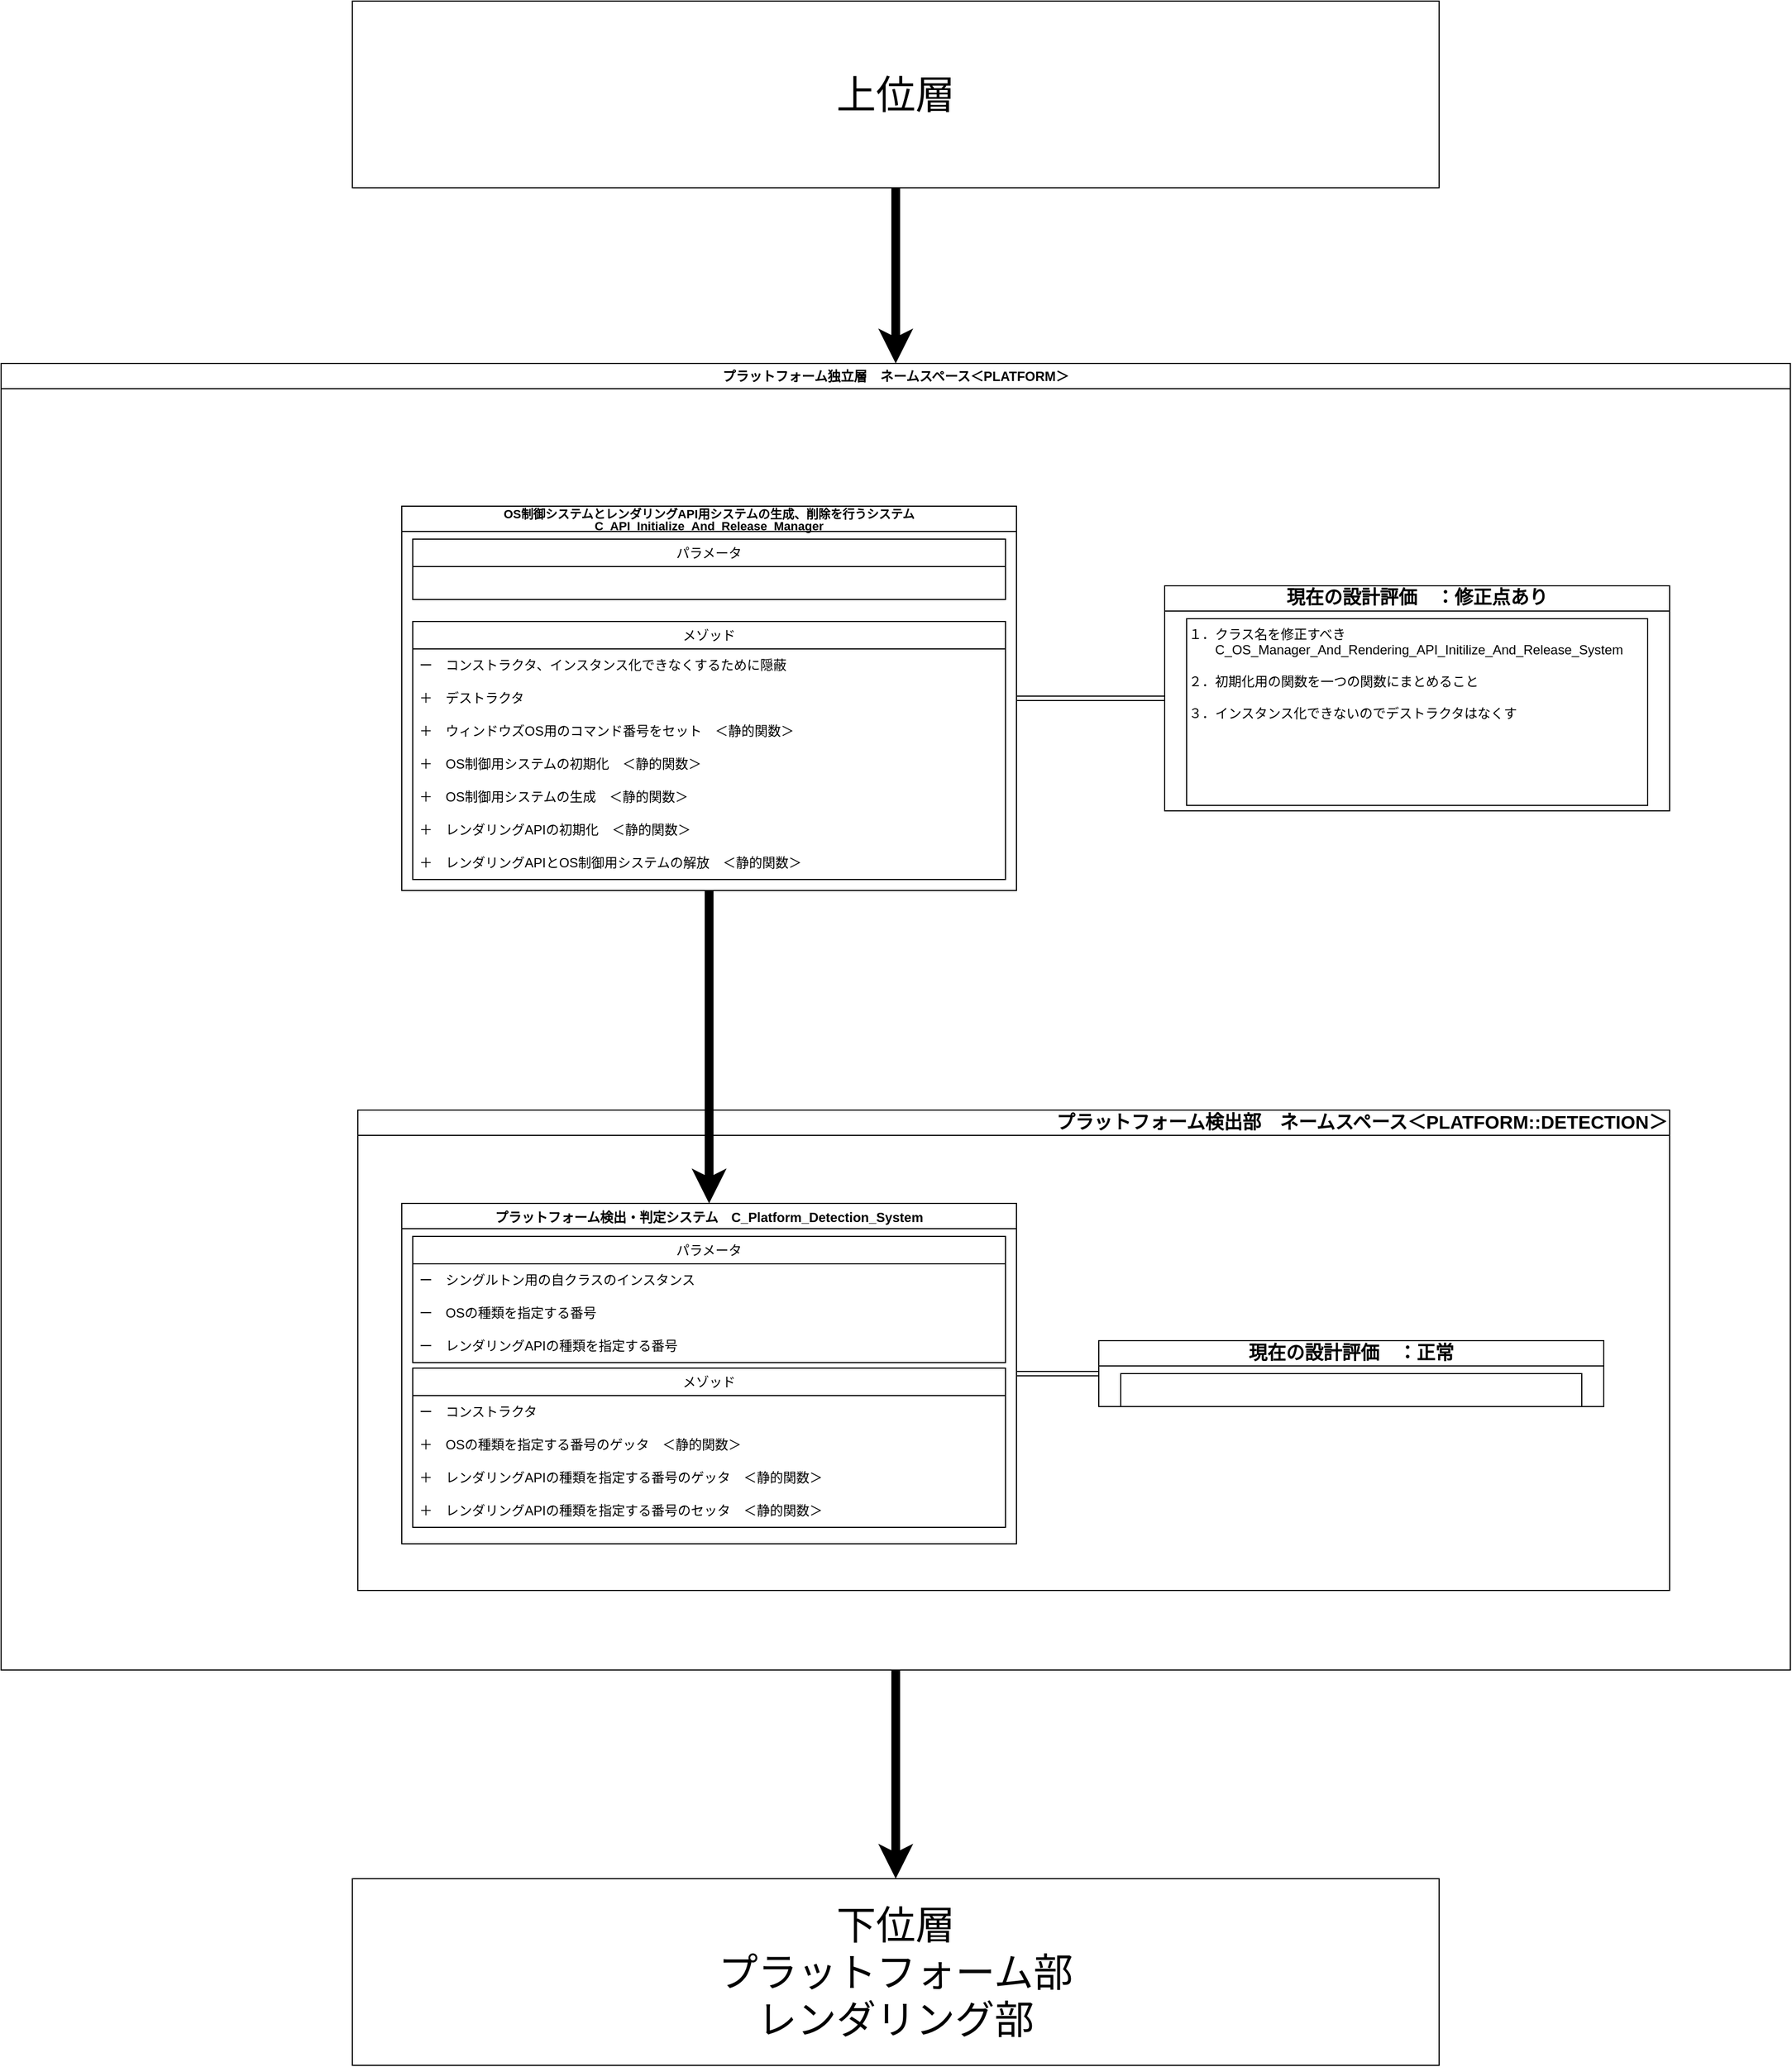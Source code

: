 <mxfile version="23.0.2" type="device" pages="2">
  <diagram name="ver.1.0.0" id="vMZHCt8mvl8RS5KxGxzD">
    <mxGraphModel dx="1727" dy="1010" grid="1" gridSize="10" guides="1" tooltips="1" connect="1" arrows="1" fold="1" page="1" pageScale="1" pageWidth="827" pageHeight="1169" math="0" shadow="0">
      <root>
        <mxCell id="0" />
        <mxCell id="1" parent="0" />
        <mxCell id="fAvSHpzLvbz1eBBrM9su-9" value="上位層" style="rounded=0;whiteSpace=wrap;html=1;fontSize=36;" parent="1" vertex="1">
          <mxGeometry x="370" y="20" width="990" height="170" as="geometry" />
        </mxCell>
        <mxCell id="fAvSHpzLvbz1eBBrM9su-10" value="プラットフォーム独立層　ネームスペース＜PLATFORM＞" style="swimlane;whiteSpace=wrap;html=1;swimlaneFillColor=default;startSize=23;" parent="1" vertex="1">
          <mxGeometry x="50" y="350" width="1630" height="1190" as="geometry">
            <mxRectangle x="890" y="350" width="360" height="30" as="alternateBounds" />
          </mxGeometry>
        </mxCell>
        <mxCell id="tP35qiG5Cu7pbc8sIJzn-55" value="プラットフォーム検出部　ネームスペース＜PLATFORM::DETECTION＞　　　　　" style="swimlane;whiteSpace=wrap;html=1;swimlaneFillColor=default;fontSize=17;align=right;" parent="fAvSHpzLvbz1eBBrM9su-10" vertex="1">
          <mxGeometry x="325" y="680" width="1195" height="437.5" as="geometry" />
        </mxCell>
        <mxCell id="fAvSHpzLvbz1eBBrM9su-42" value="現在の設計評価　：正常" style="swimlane;whiteSpace=wrap;html=1;swimlaneFillColor=default;fontSize=17;" parent="tP35qiG5Cu7pbc8sIJzn-55" vertex="1">
          <mxGeometry x="675" y="210" width="460" height="60" as="geometry" />
        </mxCell>
        <mxCell id="fAvSHpzLvbz1eBBrM9su-43" value="" style="rounded=0;whiteSpace=wrap;html=1;align=left;verticalAlign=top;" parent="fAvSHpzLvbz1eBBrM9su-42" vertex="1">
          <mxGeometry x="20" y="30" width="420" height="30" as="geometry" />
        </mxCell>
        <mxCell id="fAvSHpzLvbz1eBBrM9su-11" value="&lt;p style=&quot;line-height: 100%;&quot;&gt;プラットフォーム検出・判定システム　C_Platform_Detection_System&lt;br&gt;&lt;/p&gt;" style="swimlane;whiteSpace=wrap;html=1;swimlaneFillColor=default;" parent="fAvSHpzLvbz1eBBrM9su-10" vertex="1">
          <mxGeometry x="365" y="765" width="560" height="310" as="geometry" />
        </mxCell>
        <mxCell id="fAvSHpzLvbz1eBBrM9su-12" value="パラメータ" style="swimlane;fontStyle=0;childLayout=stackLayout;horizontal=1;startSize=25;horizontalStack=0;resizeParent=1;resizeParentMax=0;resizeLast=0;collapsible=1;marginBottom=0;whiteSpace=wrap;html=1;" parent="fAvSHpzLvbz1eBBrM9su-11" vertex="1">
          <mxGeometry x="10" y="30" width="540" height="115" as="geometry" />
        </mxCell>
        <mxCell id="fAvSHpzLvbz1eBBrM9su-13" value="ー　シングルトン用の自クラスのインスタンス" style="text;strokeColor=none;fillColor=none;align=left;verticalAlign=middle;spacingLeft=4;spacingRight=4;overflow=hidden;points=[[0,0.5],[1,0.5]];portConstraint=eastwest;rotatable=0;whiteSpace=wrap;html=1;" parent="fAvSHpzLvbz1eBBrM9su-12" vertex="1">
          <mxGeometry y="25" width="540" height="30" as="geometry" />
        </mxCell>
        <mxCell id="fAvSHpzLvbz1eBBrM9su-14" value="ー　OSの種類を指定する番号" style="text;strokeColor=none;fillColor=none;align=left;verticalAlign=middle;spacingLeft=4;spacingRight=4;overflow=hidden;points=[[0,0.5],[1,0.5]];portConstraint=eastwest;rotatable=0;whiteSpace=wrap;html=1;" parent="fAvSHpzLvbz1eBBrM9su-12" vertex="1">
          <mxGeometry y="55" width="540" height="30" as="geometry" />
        </mxCell>
        <mxCell id="fAvSHpzLvbz1eBBrM9su-15" value="ー　レンダリングAPIの種類を指定する番号" style="text;strokeColor=none;fillColor=none;align=left;verticalAlign=middle;spacingLeft=4;spacingRight=4;overflow=hidden;points=[[0,0.5],[1,0.5]];portConstraint=eastwest;rotatable=0;whiteSpace=wrap;html=1;" parent="fAvSHpzLvbz1eBBrM9su-12" vertex="1">
          <mxGeometry y="85" width="540" height="30" as="geometry" />
        </mxCell>
        <mxCell id="fAvSHpzLvbz1eBBrM9su-18" value="メゾッド" style="swimlane;fontStyle=0;childLayout=stackLayout;horizontal=1;startSize=25;horizontalStack=0;resizeParent=1;resizeParentMax=0;resizeLast=0;collapsible=1;marginBottom=0;whiteSpace=wrap;html=1;" parent="fAvSHpzLvbz1eBBrM9su-11" vertex="1">
          <mxGeometry x="10" y="150" width="540" height="145" as="geometry" />
        </mxCell>
        <mxCell id="fAvSHpzLvbz1eBBrM9su-19" value="ー　コンストラクタ" style="text;strokeColor=none;fillColor=none;align=left;verticalAlign=middle;spacingLeft=4;spacingRight=4;overflow=hidden;points=[[0,0.5],[1,0.5]];portConstraint=eastwest;rotatable=0;whiteSpace=wrap;html=1;" parent="fAvSHpzLvbz1eBBrM9su-18" vertex="1">
          <mxGeometry y="25" width="540" height="30" as="geometry" />
        </mxCell>
        <mxCell id="fAvSHpzLvbz1eBBrM9su-20" value="＋　OSの種類を指定する番号のゲッタ　＜静的関数＞" style="text;strokeColor=none;fillColor=none;align=left;verticalAlign=middle;spacingLeft=4;spacingRight=4;overflow=hidden;points=[[0,0.5],[1,0.5]];portConstraint=eastwest;rotatable=0;whiteSpace=wrap;html=1;" parent="fAvSHpzLvbz1eBBrM9su-18" vertex="1">
          <mxGeometry y="55" width="540" height="30" as="geometry" />
        </mxCell>
        <mxCell id="fAvSHpzLvbz1eBBrM9su-21" value="＋　レンダリングAPIの種類を指定する番号のゲッタ　＜静的関数＞" style="text;strokeColor=none;fillColor=none;align=left;verticalAlign=middle;spacingLeft=4;spacingRight=4;overflow=hidden;points=[[0,0.5],[1,0.5]];portConstraint=eastwest;rotatable=0;whiteSpace=wrap;html=1;" parent="fAvSHpzLvbz1eBBrM9su-18" vertex="1">
          <mxGeometry y="85" width="540" height="30" as="geometry" />
        </mxCell>
        <mxCell id="FWNo39B8IeVS8UjTxi9l-3" value="＋　レンダリングAPIの種類を指定する番号のセッタ　＜静的関数＞" style="text;strokeColor=none;fillColor=none;align=left;verticalAlign=middle;spacingLeft=4;spacingRight=4;overflow=hidden;points=[[0,0.5],[1,0.5]];portConstraint=eastwest;rotatable=0;whiteSpace=wrap;html=1;" parent="fAvSHpzLvbz1eBBrM9su-18" vertex="1">
          <mxGeometry y="115" width="540" height="30" as="geometry" />
        </mxCell>
        <mxCell id="fAvSHpzLvbz1eBBrM9su-44" value="" style="shape=link;html=1;rounded=0;entryX=0;entryY=0.5;entryDx=0;entryDy=0;exitX=1;exitY=0.5;exitDx=0;exitDy=0;" parent="fAvSHpzLvbz1eBBrM9su-10" source="fAvSHpzLvbz1eBBrM9su-11" target="fAvSHpzLvbz1eBBrM9su-42" edge="1">
          <mxGeometry width="100" relative="1" as="geometry">
            <mxPoint x="3036" y="2375" as="sourcePoint" />
            <mxPoint x="3136" y="2375" as="targetPoint" />
          </mxGeometry>
        </mxCell>
        <mxCell id="FWNo39B8IeVS8UjTxi9l-4" value="&lt;p style=&quot;line-height: 90%;&quot;&gt;&lt;font style=&quot;font-size: 11px;&quot;&gt;OS制御システムとレンダリングAPI用システムの生成、削除を行うシステム　C_API_Initialize_And_Release_Manager&lt;/font&gt;&lt;br&gt;&lt;/p&gt;" style="swimlane;whiteSpace=wrap;html=1;swimlaneFillColor=default;startSize=23;" parent="fAvSHpzLvbz1eBBrM9su-10" vertex="1">
          <mxGeometry x="365" y="130" width="560" height="350" as="geometry" />
        </mxCell>
        <mxCell id="FWNo39B8IeVS8UjTxi9l-5" value="パラメータ" style="swimlane;fontStyle=0;childLayout=stackLayout;horizontal=1;startSize=25;horizontalStack=0;resizeParent=1;resizeParentMax=0;resizeLast=0;collapsible=1;marginBottom=0;whiteSpace=wrap;html=1;" parent="FWNo39B8IeVS8UjTxi9l-4" vertex="1">
          <mxGeometry x="10" y="30" width="540" height="55" as="geometry" />
        </mxCell>
        <mxCell id="FWNo39B8IeVS8UjTxi9l-9" value="メゾッド" style="swimlane;fontStyle=0;childLayout=stackLayout;horizontal=1;startSize=25;horizontalStack=0;resizeParent=1;resizeParentMax=0;resizeLast=0;collapsible=1;marginBottom=0;whiteSpace=wrap;html=1;" parent="FWNo39B8IeVS8UjTxi9l-4" vertex="1">
          <mxGeometry x="10" y="105" width="540" height="235" as="geometry" />
        </mxCell>
        <mxCell id="FWNo39B8IeVS8UjTxi9l-10" value="ー　コンストラクタ、インスタンス化できなくするために隠蔽" style="text;strokeColor=none;fillColor=none;align=left;verticalAlign=middle;spacingLeft=4;spacingRight=4;overflow=hidden;points=[[0,0.5],[1,0.5]];portConstraint=eastwest;rotatable=0;whiteSpace=wrap;html=1;" parent="FWNo39B8IeVS8UjTxi9l-9" vertex="1">
          <mxGeometry y="25" width="540" height="30" as="geometry" />
        </mxCell>
        <mxCell id="FWNo39B8IeVS8UjTxi9l-21" value="＋　デストラクタ" style="text;strokeColor=none;fillColor=none;align=left;verticalAlign=middle;spacingLeft=4;spacingRight=4;overflow=hidden;points=[[0,0.5],[1,0.5]];portConstraint=eastwest;rotatable=0;whiteSpace=wrap;html=1;" parent="FWNo39B8IeVS8UjTxi9l-9" vertex="1">
          <mxGeometry y="55" width="540" height="30" as="geometry" />
        </mxCell>
        <mxCell id="vct4S4XEH2__L7a5hQn2-1" value="＋　ウィンドウズOS用のコマンド番号をセット　＜静的関数＞" style="text;strokeColor=none;fillColor=none;align=left;verticalAlign=middle;spacingLeft=4;spacingRight=4;overflow=hidden;points=[[0,0.5],[1,0.5]];portConstraint=eastwest;rotatable=0;whiteSpace=wrap;html=1;" parent="FWNo39B8IeVS8UjTxi9l-9" vertex="1">
          <mxGeometry y="85" width="540" height="30" as="geometry" />
        </mxCell>
        <mxCell id="FWNo39B8IeVS8UjTxi9l-11" value="＋　OS制御用システムの初期化　＜静的関数＞" style="text;strokeColor=none;fillColor=none;align=left;verticalAlign=middle;spacingLeft=4;spacingRight=4;overflow=hidden;points=[[0,0.5],[1,0.5]];portConstraint=eastwest;rotatable=0;whiteSpace=wrap;html=1;" parent="FWNo39B8IeVS8UjTxi9l-9" vertex="1">
          <mxGeometry y="115" width="540" height="30" as="geometry" />
        </mxCell>
        <mxCell id="FWNo39B8IeVS8UjTxi9l-18" value="＋　OS制御用システムの生成　＜静的関数＞" style="text;strokeColor=none;fillColor=none;align=left;verticalAlign=middle;spacingLeft=4;spacingRight=4;overflow=hidden;points=[[0,0.5],[1,0.5]];portConstraint=eastwest;rotatable=0;whiteSpace=wrap;html=1;" parent="FWNo39B8IeVS8UjTxi9l-9" vertex="1">
          <mxGeometry y="145" width="540" height="30" as="geometry" />
        </mxCell>
        <mxCell id="FWNo39B8IeVS8UjTxi9l-19" value="＋　レンダリングAPIの初期化　＜静的関数＞" style="text;strokeColor=none;fillColor=none;align=left;verticalAlign=middle;spacingLeft=4;spacingRight=4;overflow=hidden;points=[[0,0.5],[1,0.5]];portConstraint=eastwest;rotatable=0;whiteSpace=wrap;html=1;" parent="FWNo39B8IeVS8UjTxi9l-9" vertex="1">
          <mxGeometry y="175" width="540" height="30" as="geometry" />
        </mxCell>
        <mxCell id="FWNo39B8IeVS8UjTxi9l-22" value="＋　レンダリングAPIとOS制御用システムの解放　＜静的関数＞" style="text;strokeColor=none;fillColor=none;align=left;verticalAlign=middle;spacingLeft=4;spacingRight=4;overflow=hidden;points=[[0,0.5],[1,0.5]];portConstraint=eastwest;rotatable=0;whiteSpace=wrap;html=1;" parent="FWNo39B8IeVS8UjTxi9l-9" vertex="1">
          <mxGeometry y="205" width="540" height="30" as="geometry" />
        </mxCell>
        <mxCell id="FWNo39B8IeVS8UjTxi9l-14" value="" style="endArrow=classic;html=1;rounded=0;strokeWidth=8;exitX=0.5;exitY=1;exitDx=0;exitDy=0;entryX=0.5;entryY=0;entryDx=0;entryDy=0;" parent="fAvSHpzLvbz1eBBrM9su-10" source="FWNo39B8IeVS8UjTxi9l-4" target="fAvSHpzLvbz1eBBrM9su-11" edge="1">
          <mxGeometry width="50" height="50" relative="1" as="geometry">
            <mxPoint x="971" y="609" as="sourcePoint" />
            <mxPoint x="790" y="360" as="targetPoint" />
            <Array as="points" />
          </mxGeometry>
        </mxCell>
        <mxCell id="FWNo39B8IeVS8UjTxi9l-15" value="現在の設計評価　：修正点あり" style="swimlane;whiteSpace=wrap;html=1;swimlaneFillColor=default;fontSize=17;" parent="fAvSHpzLvbz1eBBrM9su-10" vertex="1">
          <mxGeometry x="1060" y="202.5" width="460" height="205" as="geometry" />
        </mxCell>
        <mxCell id="FWNo39B8IeVS8UjTxi9l-16" value="１．クラス名を修正すべき&lt;br&gt;　　C_OS_Manager_And_Rendering_API_Initilize_And_Release_System&lt;br&gt;&lt;br&gt;２．初期化用の関数を一つの関数にまとめること&lt;br&gt;&lt;br&gt;３．インスタンス化できないのでデストラクタはなくす" style="rounded=0;whiteSpace=wrap;html=1;align=left;verticalAlign=top;" parent="FWNo39B8IeVS8UjTxi9l-15" vertex="1">
          <mxGeometry x="20" y="30" width="420" height="170" as="geometry" />
        </mxCell>
        <mxCell id="FWNo39B8IeVS8UjTxi9l-17" value="" style="shape=link;html=1;rounded=0;entryX=0;entryY=0.5;entryDx=0;entryDy=0;exitX=1;exitY=0.5;exitDx=0;exitDy=0;" parent="fAvSHpzLvbz1eBBrM9su-10" source="FWNo39B8IeVS8UjTxi9l-4" target="FWNo39B8IeVS8UjTxi9l-15" edge="1">
          <mxGeometry width="100" relative="1" as="geometry">
            <mxPoint x="925" y="270" as="sourcePoint" />
            <mxPoint x="3136" y="1725" as="targetPoint" />
          </mxGeometry>
        </mxCell>
        <mxCell id="fAvSHpzLvbz1eBBrM9su-91" value="" style="endArrow=classic;html=1;rounded=0;exitX=0.5;exitY=1;exitDx=0;exitDy=0;entryX=0.5;entryY=0;entryDx=0;entryDy=0;strokeWidth=8;" parent="1" source="fAvSHpzLvbz1eBBrM9su-9" target="fAvSHpzLvbz1eBBrM9su-10" edge="1">
          <mxGeometry width="50" height="50" relative="1" as="geometry">
            <mxPoint x="2105" y="50" as="sourcePoint" />
            <mxPoint x="1460" y="740" as="targetPoint" />
            <Array as="points" />
          </mxGeometry>
        </mxCell>
        <mxCell id="FWNo39B8IeVS8UjTxi9l-1" value="下位層&lt;br&gt;プラットフォーム部&lt;br&gt;レンダリング部" style="rounded=0;whiteSpace=wrap;html=1;fontSize=36;" parent="1" vertex="1">
          <mxGeometry x="370" y="1730" width="990" height="170" as="geometry" />
        </mxCell>
        <mxCell id="FWNo39B8IeVS8UjTxi9l-2" value="" style="endArrow=classic;html=1;rounded=0;strokeWidth=8;exitX=0.5;exitY=1;exitDx=0;exitDy=0;entryX=0.5;entryY=0;entryDx=0;entryDy=0;" parent="1" source="fAvSHpzLvbz1eBBrM9su-10" target="FWNo39B8IeVS8UjTxi9l-1" edge="1">
          <mxGeometry width="50" height="50" relative="1" as="geometry">
            <mxPoint x="770" y="3530" as="sourcePoint" />
            <mxPoint x="1010" y="1770" as="targetPoint" />
            <Array as="points" />
          </mxGeometry>
        </mxCell>
      </root>
    </mxGraphModel>
  </diagram>
  <diagram id="oGims7r4UwM5HtOU4kUQ" name="ver.2.0.0">
    <mxGraphModel dx="6907" dy="4040" grid="1" gridSize="10" guides="1" tooltips="1" connect="1" arrows="1" fold="1" page="1" pageScale="1" pageWidth="827" pageHeight="1169" math="0" shadow="0">
      <root>
        <mxCell id="0" />
        <mxCell id="1" parent="0" />
        <mxCell id="KJogN0Vjg7Z09fQVdOCW-11" value="上位層" style="rounded=0;whiteSpace=wrap;html=1;fontSize=36;" parent="1" vertex="1">
          <mxGeometry x="380" y="20" width="990" height="170" as="geometry" />
        </mxCell>
        <mxCell id="KJogN0Vjg7Z09fQVdOCW-12" value="プラットフォーム独立層　ネームスペース＜PLATFORM＞" style="swimlane;whiteSpace=wrap;html=1;swimlaneFillColor=default;startSize=23;" parent="1" vertex="1">
          <mxGeometry x="60" y="350" width="1630" height="1100" as="geometry" />
        </mxCell>
        <mxCell id="KJogN0Vjg7Z09fQVdOCW-13" value="プラットフォーム検出部　ネームスペース＜PLATFORM::DETECTION＞　　　　　" style="swimlane;whiteSpace=wrap;html=1;swimlaneFillColor=default;fontSize=17;align=right;" parent="KJogN0Vjg7Z09fQVdOCW-12" vertex="1">
          <mxGeometry x="325" y="580" width="1195" height="437.5" as="geometry" />
        </mxCell>
        <mxCell id="KJogN0Vjg7Z09fQVdOCW-14" value="現在の設計評価　：正常" style="swimlane;whiteSpace=wrap;html=1;swimlaneFillColor=default;fontSize=17;" parent="KJogN0Vjg7Z09fQVdOCW-13" vertex="1">
          <mxGeometry x="668" y="200" width="460" height="60" as="geometry" />
        </mxCell>
        <mxCell id="KJogN0Vjg7Z09fQVdOCW-15" value="" style="rounded=0;whiteSpace=wrap;html=1;align=left;verticalAlign=top;" parent="KJogN0Vjg7Z09fQVdOCW-14" vertex="1">
          <mxGeometry x="20" y="30" width="420" height="30" as="geometry" />
        </mxCell>
        <mxCell id="KJogN0Vjg7Z09fQVdOCW-16" value="&lt;p style=&quot;line-height: 100%;&quot;&gt;プラットフォーム検出・判定システム　C_Platform_Detection_System&lt;br&gt;&lt;/p&gt;" style="swimlane;whiteSpace=wrap;html=1;swimlaneFillColor=default;" parent="KJogN0Vjg7Z09fQVdOCW-13" vertex="1">
          <mxGeometry x="40" y="75" width="560" height="310" as="geometry" />
        </mxCell>
        <mxCell id="KJogN0Vjg7Z09fQVdOCW-17" value="パラメータ" style="swimlane;fontStyle=0;childLayout=stackLayout;horizontal=1;startSize=25;horizontalStack=0;resizeParent=1;resizeParentMax=0;resizeLast=0;collapsible=1;marginBottom=0;whiteSpace=wrap;html=1;" parent="KJogN0Vjg7Z09fQVdOCW-16" vertex="1">
          <mxGeometry x="10" y="30" width="540" height="115" as="geometry" />
        </mxCell>
        <mxCell id="KJogN0Vjg7Z09fQVdOCW-18" value="ー　シングルトン用の自クラスのインスタンス" style="text;strokeColor=none;fillColor=none;align=left;verticalAlign=middle;spacingLeft=4;spacingRight=4;overflow=hidden;points=[[0,0.5],[1,0.5]];portConstraint=eastwest;rotatable=0;whiteSpace=wrap;html=1;" parent="KJogN0Vjg7Z09fQVdOCW-17" vertex="1">
          <mxGeometry y="25" width="540" height="30" as="geometry" />
        </mxCell>
        <mxCell id="KJogN0Vjg7Z09fQVdOCW-19" value="ー　OSの種類を指定する番号" style="text;strokeColor=none;fillColor=none;align=left;verticalAlign=middle;spacingLeft=4;spacingRight=4;overflow=hidden;points=[[0,0.5],[1,0.5]];portConstraint=eastwest;rotatable=0;whiteSpace=wrap;html=1;" parent="KJogN0Vjg7Z09fQVdOCW-17" vertex="1">
          <mxGeometry y="55" width="540" height="30" as="geometry" />
        </mxCell>
        <mxCell id="KJogN0Vjg7Z09fQVdOCW-20" value="ー　レンダリングAPIの種類を指定する番号" style="text;strokeColor=none;fillColor=none;align=left;verticalAlign=middle;spacingLeft=4;spacingRight=4;overflow=hidden;points=[[0,0.5],[1,0.5]];portConstraint=eastwest;rotatable=0;whiteSpace=wrap;html=1;" parent="KJogN0Vjg7Z09fQVdOCW-17" vertex="1">
          <mxGeometry y="85" width="540" height="30" as="geometry" />
        </mxCell>
        <mxCell id="KJogN0Vjg7Z09fQVdOCW-21" value="メゾッド" style="swimlane;fontStyle=0;childLayout=stackLayout;horizontal=1;startSize=25;horizontalStack=0;resizeParent=1;resizeParentMax=0;resizeLast=0;collapsible=1;marginBottom=0;whiteSpace=wrap;html=1;" parent="KJogN0Vjg7Z09fQVdOCW-16" vertex="1">
          <mxGeometry x="10" y="150" width="540" height="145" as="geometry" />
        </mxCell>
        <mxCell id="KJogN0Vjg7Z09fQVdOCW-22" value="ー　コンストラクタ" style="text;strokeColor=none;fillColor=none;align=left;verticalAlign=middle;spacingLeft=4;spacingRight=4;overflow=hidden;points=[[0,0.5],[1,0.5]];portConstraint=eastwest;rotatable=0;whiteSpace=wrap;html=1;" parent="KJogN0Vjg7Z09fQVdOCW-21" vertex="1">
          <mxGeometry y="25" width="540" height="30" as="geometry" />
        </mxCell>
        <mxCell id="KJogN0Vjg7Z09fQVdOCW-23" value="＋　OSの種類を指定する番号のゲッタ　＜静的関数＞" style="text;strokeColor=none;fillColor=none;align=left;verticalAlign=middle;spacingLeft=4;spacingRight=4;overflow=hidden;points=[[0,0.5],[1,0.5]];portConstraint=eastwest;rotatable=0;whiteSpace=wrap;html=1;" parent="KJogN0Vjg7Z09fQVdOCW-21" vertex="1">
          <mxGeometry y="55" width="540" height="30" as="geometry" />
        </mxCell>
        <mxCell id="KJogN0Vjg7Z09fQVdOCW-24" value="＋　レンダリングAPIの種類を指定する番号のゲッタ　＜静的関数＞" style="text;strokeColor=none;fillColor=none;align=left;verticalAlign=middle;spacingLeft=4;spacingRight=4;overflow=hidden;points=[[0,0.5],[1,0.5]];portConstraint=eastwest;rotatable=0;whiteSpace=wrap;html=1;" parent="KJogN0Vjg7Z09fQVdOCW-21" vertex="1">
          <mxGeometry y="85" width="540" height="30" as="geometry" />
        </mxCell>
        <mxCell id="KJogN0Vjg7Z09fQVdOCW-25" value="＋　レンダリングAPIの種類を指定する番号のセッタ　＜静的関数＞" style="text;strokeColor=none;fillColor=none;align=left;verticalAlign=middle;spacingLeft=4;spacingRight=4;overflow=hidden;points=[[0,0.5],[1,0.5]];portConstraint=eastwest;rotatable=0;whiteSpace=wrap;html=1;" parent="KJogN0Vjg7Z09fQVdOCW-21" vertex="1">
          <mxGeometry y="115" width="540" height="30" as="geometry" />
        </mxCell>
        <mxCell id="KJogN0Vjg7Z09fQVdOCW-26" value="" style="shape=link;html=1;rounded=0;entryX=0;entryY=0.5;entryDx=0;entryDy=0;exitX=1;exitY=0.5;exitDx=0;exitDy=0;" parent="KJogN0Vjg7Z09fQVdOCW-13" source="KJogN0Vjg7Z09fQVdOCW-16" target="KJogN0Vjg7Z09fQVdOCW-14" edge="1">
          <mxGeometry width="100" relative="1" as="geometry">
            <mxPoint x="2711" y="1695" as="sourcePoint" />
            <mxPoint x="2811" y="1695" as="targetPoint" />
          </mxGeometry>
        </mxCell>
        <mxCell id="KJogN0Vjg7Z09fQVdOCW-27" value="&lt;p style=&quot;line-height: 90%;&quot;&gt;&lt;font style=&quot;font-size: 11px;&quot;&gt;OS制御システムとレンダリングAPI用システムの生成、削除を行うシステム&lt;/font&gt;&lt;span style=&quot;font-size: 11px; background-color: initial;&quot;&gt;C_OS_Manager_And_Rendering_API_Initilize_And_Release_System&lt;/span&gt;&lt;/p&gt;" style="swimlane;whiteSpace=wrap;html=1;swimlaneFillColor=default;startSize=23;" parent="KJogN0Vjg7Z09fQVdOCW-12" vertex="1">
          <mxGeometry x="365" y="130" width="560" height="370" as="geometry" />
        </mxCell>
        <mxCell id="KJogN0Vjg7Z09fQVdOCW-28" value="パラメータ" style="swimlane;fontStyle=0;childLayout=stackLayout;horizontal=1;startSize=25;horizontalStack=0;resizeParent=1;resizeParentMax=0;resizeLast=0;collapsible=1;marginBottom=0;whiteSpace=wrap;html=1;" parent="KJogN0Vjg7Z09fQVdOCW-27" vertex="1">
          <mxGeometry x="10" y="30" width="540" height="55" as="geometry" />
        </mxCell>
        <mxCell id="KJogN0Vjg7Z09fQVdOCW-29" value="メゾッド" style="swimlane;fontStyle=0;childLayout=stackLayout;horizontal=1;startSize=25;horizontalStack=0;resizeParent=1;resizeParentMax=0;resizeLast=0;collapsible=1;marginBottom=0;whiteSpace=wrap;html=1;" parent="KJogN0Vjg7Z09fQVdOCW-27" vertex="1">
          <mxGeometry x="10" y="105" width="540" height="235" as="geometry" />
        </mxCell>
        <mxCell id="KJogN0Vjg7Z09fQVdOCW-30" value="ー　コンストラクタ、インスタンス化できなくするために隠蔽" style="text;strokeColor=none;fillColor=none;align=left;verticalAlign=middle;spacingLeft=4;spacingRight=4;overflow=hidden;points=[[0,0.5],[1,0.5]];portConstraint=eastwest;rotatable=0;whiteSpace=wrap;html=1;" parent="KJogN0Vjg7Z09fQVdOCW-29" vertex="1">
          <mxGeometry y="25" width="540" height="30" as="geometry" />
        </mxCell>
        <mxCell id="4Ct7BUT_NHDtC3R7Iluo-1" value="ー　OS制御システムの初期化　＜静的関数＞" style="text;strokeColor=none;fillColor=none;align=left;verticalAlign=middle;spacingLeft=4;spacingRight=4;overflow=hidden;points=[[0,0.5],[1,0.5]];portConstraint=eastwest;rotatable=0;whiteSpace=wrap;html=1;" parent="KJogN0Vjg7Z09fQVdOCW-29" vertex="1">
          <mxGeometry y="55" width="540" height="30" as="geometry" />
        </mxCell>
        <mxCell id="4Ct7BUT_NHDtC3R7Iluo-2" value="ー　レンダリングAPIの初期化　＜静的関数＞" style="text;strokeColor=none;fillColor=none;align=left;verticalAlign=middle;spacingLeft=4;spacingRight=4;overflow=hidden;points=[[0,0.5],[1,0.5]];portConstraint=eastwest;rotatable=0;whiteSpace=wrap;html=1;" parent="KJogN0Vjg7Z09fQVdOCW-29" vertex="1">
          <mxGeometry y="85" width="540" height="30" as="geometry" />
        </mxCell>
        <mxCell id="4xG1JS9XBARRImk50gQY-1" value="＋　ウィンドウズOS用のコマンド番号をセット　＜静的関数＞" style="text;strokeColor=none;fillColor=none;align=left;verticalAlign=middle;spacingLeft=4;spacingRight=4;overflow=hidden;points=[[0,0.5],[1,0.5]];portConstraint=eastwest;rotatable=0;whiteSpace=wrap;html=1;" parent="KJogN0Vjg7Z09fQVdOCW-29" vertex="1">
          <mxGeometry y="115" width="540" height="30" as="geometry" />
        </mxCell>
        <mxCell id="4Ct7BUT_NHDtC3R7Iluo-3" value="＋　OS制御システムの生成　＜静的関数＞" style="text;strokeColor=none;fillColor=none;align=left;verticalAlign=middle;spacingLeft=4;spacingRight=4;overflow=hidden;points=[[0,0.5],[1,0.5]];portConstraint=eastwest;rotatable=0;whiteSpace=wrap;html=1;" parent="KJogN0Vjg7Z09fQVdOCW-29" vertex="1">
          <mxGeometry y="145" width="540" height="30" as="geometry" />
        </mxCell>
        <mxCell id="KJogN0Vjg7Z09fQVdOCW-43" value="＋　OS制御用システムの初期化とレンダリングAPIの生成　＜静的関数＞" style="text;strokeColor=none;fillColor=none;align=left;verticalAlign=middle;spacingLeft=4;spacingRight=4;overflow=hidden;points=[[0,0.5],[1,0.5]];portConstraint=eastwest;rotatable=0;whiteSpace=wrap;html=1;" parent="KJogN0Vjg7Z09fQVdOCW-29" vertex="1">
          <mxGeometry y="175" width="540" height="30" as="geometry" />
        </mxCell>
        <mxCell id="KJogN0Vjg7Z09fQVdOCW-35" value="＋　OS制御用システムとレンダリングAPIの解放　＜静的関数＞" style="text;strokeColor=none;fillColor=none;align=left;verticalAlign=middle;spacingLeft=4;spacingRight=4;overflow=hidden;points=[[0,0.5],[1,0.5]];portConstraint=eastwest;rotatable=0;whiteSpace=wrap;html=1;" parent="KJogN0Vjg7Z09fQVdOCW-29" vertex="1">
          <mxGeometry y="205" width="540" height="30" as="geometry" />
        </mxCell>
        <mxCell id="KJogN0Vjg7Z09fQVdOCW-36" value="" style="endArrow=classic;html=1;rounded=0;strokeWidth=8;exitX=0.5;exitY=1;exitDx=0;exitDy=0;entryX=0.5;entryY=0;entryDx=0;entryDy=0;" parent="KJogN0Vjg7Z09fQVdOCW-12" source="KJogN0Vjg7Z09fQVdOCW-27" target="KJogN0Vjg7Z09fQVdOCW-16" edge="1">
          <mxGeometry width="50" height="50" relative="1" as="geometry">
            <mxPoint x="971" y="609" as="sourcePoint" />
            <mxPoint x="790" y="360" as="targetPoint" />
            <Array as="points" />
          </mxGeometry>
        </mxCell>
        <mxCell id="KJogN0Vjg7Z09fQVdOCW-37" value="現在の設計評価　：正常" style="swimlane;whiteSpace=wrap;html=1;swimlaneFillColor=default;fontSize=17;" parent="KJogN0Vjg7Z09fQVdOCW-12" vertex="1">
          <mxGeometry x="993" y="281.25" width="460" height="67.5" as="geometry" />
        </mxCell>
        <mxCell id="KJogN0Vjg7Z09fQVdOCW-38" value="" style="rounded=0;whiteSpace=wrap;html=1;align=left;verticalAlign=top;" parent="KJogN0Vjg7Z09fQVdOCW-37" vertex="1">
          <mxGeometry x="20" y="30" width="420" height="20" as="geometry" />
        </mxCell>
        <mxCell id="KJogN0Vjg7Z09fQVdOCW-39" value="" style="shape=link;html=1;rounded=0;entryX=0;entryY=0.5;entryDx=0;entryDy=0;exitX=1;exitY=0.5;exitDx=0;exitDy=0;" parent="KJogN0Vjg7Z09fQVdOCW-12" source="KJogN0Vjg7Z09fQVdOCW-27" target="KJogN0Vjg7Z09fQVdOCW-37" edge="1">
          <mxGeometry width="100" relative="1" as="geometry">
            <mxPoint x="925" y="270" as="sourcePoint" />
            <mxPoint x="3136" y="1725" as="targetPoint" />
          </mxGeometry>
        </mxCell>
        <mxCell id="KJogN0Vjg7Z09fQVdOCW-40" value="" style="endArrow=classic;html=1;rounded=0;exitX=0.5;exitY=1;exitDx=0;exitDy=0;entryX=0.5;entryY=0;entryDx=0;entryDy=0;strokeWidth=8;" parent="1" source="KJogN0Vjg7Z09fQVdOCW-11" target="KJogN0Vjg7Z09fQVdOCW-12" edge="1">
          <mxGeometry width="50" height="50" relative="1" as="geometry">
            <mxPoint x="2115" y="50" as="sourcePoint" />
            <mxPoint x="1470" y="740" as="targetPoint" />
            <Array as="points" />
          </mxGeometry>
        </mxCell>
        <mxCell id="KJogN0Vjg7Z09fQVdOCW-41" value="下位層&lt;br&gt;プラットフォーム部&lt;br&gt;レンダリング部" style="rounded=0;whiteSpace=wrap;html=1;fontSize=36;" parent="1" vertex="1">
          <mxGeometry x="380" y="1720" width="990" height="170" as="geometry" />
        </mxCell>
        <mxCell id="KJogN0Vjg7Z09fQVdOCW-42" value="" style="endArrow=classic;html=1;rounded=0;strokeWidth=8;exitX=0.5;exitY=1;exitDx=0;exitDy=0;entryX=0.5;entryY=0;entryDx=0;entryDy=0;" parent="1" source="KJogN0Vjg7Z09fQVdOCW-12" target="KJogN0Vjg7Z09fQVdOCW-41" edge="1">
          <mxGeometry width="50" height="50" relative="1" as="geometry">
            <mxPoint x="780" y="3530" as="sourcePoint" />
            <mxPoint x="1020" y="1770" as="targetPoint" />
            <Array as="points" />
          </mxGeometry>
        </mxCell>
      </root>
    </mxGraphModel>
  </diagram>
</mxfile>
